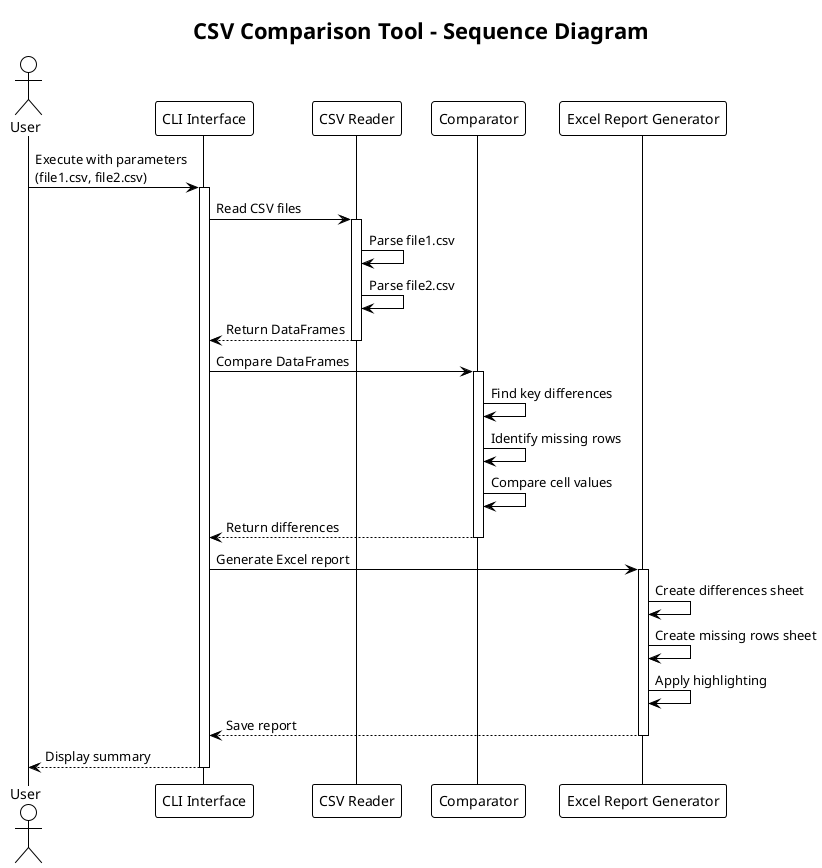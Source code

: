 @startuml sequence-diagram
!theme plain

title CSV Comparison Tool - Sequence Diagram

actor User
participant "CLI Interface" as CLI
participant "CSV Reader" as Reader
participant "Comparator" as Comp
participant "Excel Report Generator" as Report

User -> CLI: Execute with parameters\n(file1.csv, file2.csv)
activate CLI

CLI -> Reader: Read CSV files
activate Reader
Reader -> Reader: Parse file1.csv
Reader -> Reader: Parse file2.csv
Reader --> CLI: Return DataFrames
deactivate Reader

CLI -> Comp: Compare DataFrames
activate Comp
Comp -> Comp: Find key differences
Comp -> Comp: Identify missing rows
Comp -> Comp: Compare cell values
Comp --> CLI: Return differences
deactivate Comp

CLI -> Report: Generate Excel report
activate Report
Report -> Report: Create differences sheet
Report -> Report: Create missing rows sheet
Report -> Report: Apply highlighting
Report --> CLI: Save report
deactivate Report

CLI --> User: Display summary
deactivate CLI

@enduml 